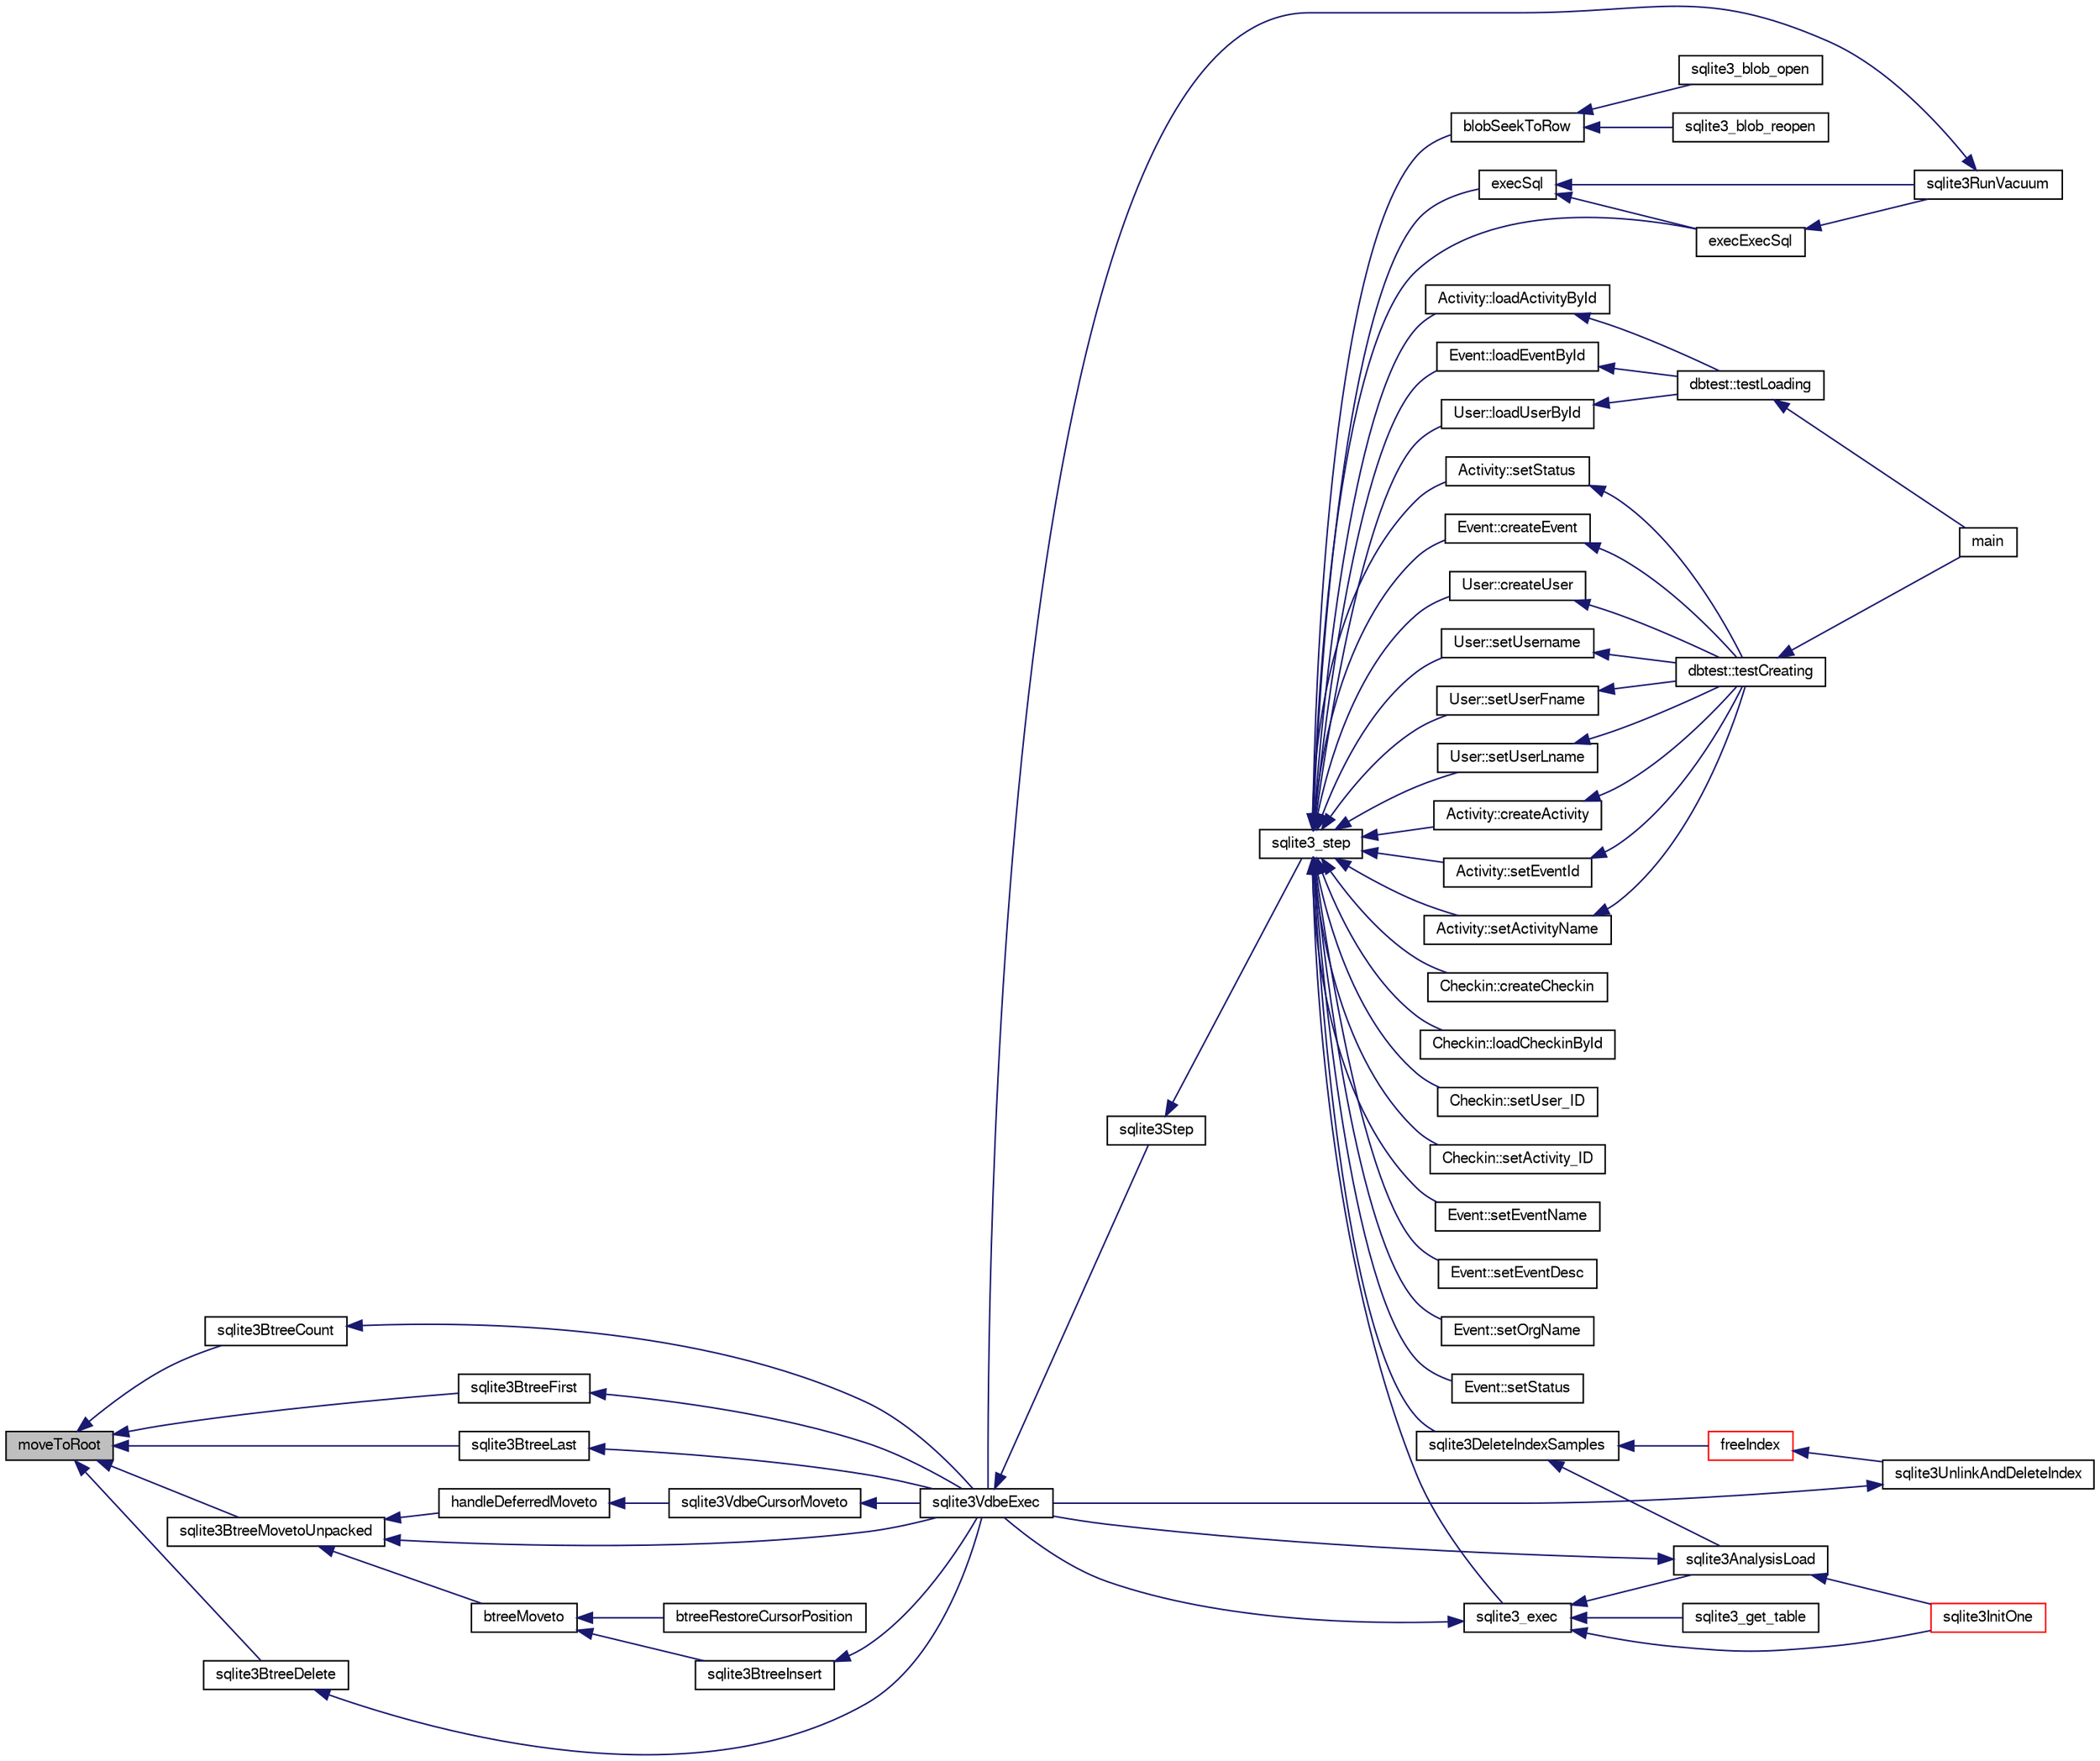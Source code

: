 digraph "moveToRoot"
{
  edge [fontname="FreeSans",fontsize="10",labelfontname="FreeSans",labelfontsize="10"];
  node [fontname="FreeSans",fontsize="10",shape=record];
  rankdir="LR";
  Node172456 [label="moveToRoot",height=0.2,width=0.4,color="black", fillcolor="grey75", style="filled", fontcolor="black"];
  Node172456 -> Node172457 [dir="back",color="midnightblue",fontsize="10",style="solid",fontname="FreeSans"];
  Node172457 [label="sqlite3BtreeFirst",height=0.2,width=0.4,color="black", fillcolor="white", style="filled",URL="$sqlite3_8c.html#a1e6ef22f77a31436c5918e4b05403093"];
  Node172457 -> Node172458 [dir="back",color="midnightblue",fontsize="10",style="solid",fontname="FreeSans"];
  Node172458 [label="sqlite3VdbeExec",height=0.2,width=0.4,color="black", fillcolor="white", style="filled",URL="$sqlite3_8c.html#a8ce40a614bdc56719c4d642b1e4dfb21"];
  Node172458 -> Node172459 [dir="back",color="midnightblue",fontsize="10",style="solid",fontname="FreeSans"];
  Node172459 [label="sqlite3Step",height=0.2,width=0.4,color="black", fillcolor="white", style="filled",URL="$sqlite3_8c.html#a3f2872e873e2758a4beedad1d5113554"];
  Node172459 -> Node172460 [dir="back",color="midnightblue",fontsize="10",style="solid",fontname="FreeSans"];
  Node172460 [label="sqlite3_step",height=0.2,width=0.4,color="black", fillcolor="white", style="filled",URL="$sqlite3_8h.html#ac1e491ce36b7471eb28387f7d3c74334"];
  Node172460 -> Node172461 [dir="back",color="midnightblue",fontsize="10",style="solid",fontname="FreeSans"];
  Node172461 [label="Activity::createActivity",height=0.2,width=0.4,color="black", fillcolor="white", style="filled",URL="$classActivity.html#a813cc5e52c14ab49b39014c134e3425b"];
  Node172461 -> Node172462 [dir="back",color="midnightblue",fontsize="10",style="solid",fontname="FreeSans"];
  Node172462 [label="dbtest::testCreating",height=0.2,width=0.4,color="black", fillcolor="white", style="filled",URL="$classdbtest.html#a8193e88a7df657069c8a6bd09c8243b7"];
  Node172462 -> Node172463 [dir="back",color="midnightblue",fontsize="10",style="solid",fontname="FreeSans"];
  Node172463 [label="main",height=0.2,width=0.4,color="black", fillcolor="white", style="filled",URL="$test_8cpp.html#ae66f6b31b5ad750f1fe042a706a4e3d4"];
  Node172460 -> Node172464 [dir="back",color="midnightblue",fontsize="10",style="solid",fontname="FreeSans"];
  Node172464 [label="Activity::loadActivityById",height=0.2,width=0.4,color="black", fillcolor="white", style="filled",URL="$classActivity.html#abe4ffb4f08a47212ebf9013259d9e7fd"];
  Node172464 -> Node172465 [dir="back",color="midnightblue",fontsize="10",style="solid",fontname="FreeSans"];
  Node172465 [label="dbtest::testLoading",height=0.2,width=0.4,color="black", fillcolor="white", style="filled",URL="$classdbtest.html#a6f98d82a2c8e2b9040848763504ddae1"];
  Node172465 -> Node172463 [dir="back",color="midnightblue",fontsize="10",style="solid",fontname="FreeSans"];
  Node172460 -> Node172466 [dir="back",color="midnightblue",fontsize="10",style="solid",fontname="FreeSans"];
  Node172466 [label="Activity::setEventId",height=0.2,width=0.4,color="black", fillcolor="white", style="filled",URL="$classActivity.html#adb1d0fd0d08f473e068f0a4086bfa9ca"];
  Node172466 -> Node172462 [dir="back",color="midnightblue",fontsize="10",style="solid",fontname="FreeSans"];
  Node172460 -> Node172467 [dir="back",color="midnightblue",fontsize="10",style="solid",fontname="FreeSans"];
  Node172467 [label="Activity::setActivityName",height=0.2,width=0.4,color="black", fillcolor="white", style="filled",URL="$classActivity.html#a62dc3737b33915a36086f9dd26d16a81"];
  Node172467 -> Node172462 [dir="back",color="midnightblue",fontsize="10",style="solid",fontname="FreeSans"];
  Node172460 -> Node172468 [dir="back",color="midnightblue",fontsize="10",style="solid",fontname="FreeSans"];
  Node172468 [label="Activity::setStatus",height=0.2,width=0.4,color="black", fillcolor="white", style="filled",URL="$classActivity.html#af618135a7738f4d2a7ee147a8ef912ea"];
  Node172468 -> Node172462 [dir="back",color="midnightblue",fontsize="10",style="solid",fontname="FreeSans"];
  Node172460 -> Node172469 [dir="back",color="midnightblue",fontsize="10",style="solid",fontname="FreeSans"];
  Node172469 [label="Checkin::createCheckin",height=0.2,width=0.4,color="black", fillcolor="white", style="filled",URL="$classCheckin.html#a4e40acdf7fff0e607f6de4f24f3a163c"];
  Node172460 -> Node172470 [dir="back",color="midnightblue",fontsize="10",style="solid",fontname="FreeSans"];
  Node172470 [label="Checkin::loadCheckinById",height=0.2,width=0.4,color="black", fillcolor="white", style="filled",URL="$classCheckin.html#a3461f70ea6c68475225f2a07f78a21e0"];
  Node172460 -> Node172471 [dir="back",color="midnightblue",fontsize="10",style="solid",fontname="FreeSans"];
  Node172471 [label="Checkin::setUser_ID",height=0.2,width=0.4,color="black", fillcolor="white", style="filled",URL="$classCheckin.html#a76ab640f4f912876dbebf183db5359c6"];
  Node172460 -> Node172472 [dir="back",color="midnightblue",fontsize="10",style="solid",fontname="FreeSans"];
  Node172472 [label="Checkin::setActivity_ID",height=0.2,width=0.4,color="black", fillcolor="white", style="filled",URL="$classCheckin.html#ab2ff3ec2604ec73a42af25874a00b232"];
  Node172460 -> Node172473 [dir="back",color="midnightblue",fontsize="10",style="solid",fontname="FreeSans"];
  Node172473 [label="Event::createEvent",height=0.2,width=0.4,color="black", fillcolor="white", style="filled",URL="$classEvent.html#a77adb9f4a46ffb32c2d931f0691f5903"];
  Node172473 -> Node172462 [dir="back",color="midnightblue",fontsize="10",style="solid",fontname="FreeSans"];
  Node172460 -> Node172474 [dir="back",color="midnightblue",fontsize="10",style="solid",fontname="FreeSans"];
  Node172474 [label="Event::loadEventById",height=0.2,width=0.4,color="black", fillcolor="white", style="filled",URL="$classEvent.html#afa66cea33f722dbeecb69cc98fdea055"];
  Node172474 -> Node172465 [dir="back",color="midnightblue",fontsize="10",style="solid",fontname="FreeSans"];
  Node172460 -> Node172475 [dir="back",color="midnightblue",fontsize="10",style="solid",fontname="FreeSans"];
  Node172475 [label="Event::setEventName",height=0.2,width=0.4,color="black", fillcolor="white", style="filled",URL="$classEvent.html#a10596b6ca077df05184e30d62b08729d"];
  Node172460 -> Node172476 [dir="back",color="midnightblue",fontsize="10",style="solid",fontname="FreeSans"];
  Node172476 [label="Event::setEventDesc",height=0.2,width=0.4,color="black", fillcolor="white", style="filled",URL="$classEvent.html#ae36b8377dcae792f1c5c4726024c981b"];
  Node172460 -> Node172477 [dir="back",color="midnightblue",fontsize="10",style="solid",fontname="FreeSans"];
  Node172477 [label="Event::setOrgName",height=0.2,width=0.4,color="black", fillcolor="white", style="filled",URL="$classEvent.html#a19aac0f776bd764563a54977656cf680"];
  Node172460 -> Node172478 [dir="back",color="midnightblue",fontsize="10",style="solid",fontname="FreeSans"];
  Node172478 [label="Event::setStatus",height=0.2,width=0.4,color="black", fillcolor="white", style="filled",URL="$classEvent.html#ab0a6b9285af0f4172eb841e2b80f8972"];
  Node172460 -> Node172479 [dir="back",color="midnightblue",fontsize="10",style="solid",fontname="FreeSans"];
  Node172479 [label="blobSeekToRow",height=0.2,width=0.4,color="black", fillcolor="white", style="filled",URL="$sqlite3_8c.html#afff57e13332b98c8a44a7cebe38962ab"];
  Node172479 -> Node172480 [dir="back",color="midnightblue",fontsize="10",style="solid",fontname="FreeSans"];
  Node172480 [label="sqlite3_blob_open",height=0.2,width=0.4,color="black", fillcolor="white", style="filled",URL="$sqlite3_8h.html#adb8ad839a5bdd62a43785132bc7dd518"];
  Node172479 -> Node172481 [dir="back",color="midnightblue",fontsize="10",style="solid",fontname="FreeSans"];
  Node172481 [label="sqlite3_blob_reopen",height=0.2,width=0.4,color="black", fillcolor="white", style="filled",URL="$sqlite3_8h.html#abc77c24fdc0150138490359a94360f7e"];
  Node172460 -> Node172482 [dir="back",color="midnightblue",fontsize="10",style="solid",fontname="FreeSans"];
  Node172482 [label="sqlite3DeleteIndexSamples",height=0.2,width=0.4,color="black", fillcolor="white", style="filled",URL="$sqlite3_8c.html#aaeda0302fbf61397ec009f65bed047ef"];
  Node172482 -> Node172483 [dir="back",color="midnightblue",fontsize="10",style="solid",fontname="FreeSans"];
  Node172483 [label="sqlite3AnalysisLoad",height=0.2,width=0.4,color="black", fillcolor="white", style="filled",URL="$sqlite3_8c.html#a48a2301c27e1d3d68708b9b8761b5a01"];
  Node172483 -> Node172458 [dir="back",color="midnightblue",fontsize="10",style="solid",fontname="FreeSans"];
  Node172483 -> Node172484 [dir="back",color="midnightblue",fontsize="10",style="solid",fontname="FreeSans"];
  Node172484 [label="sqlite3InitOne",height=0.2,width=0.4,color="red", fillcolor="white", style="filled",URL="$sqlite3_8c.html#ac4318b25df65269906b0379251fe9b85"];
  Node172482 -> Node172585 [dir="back",color="midnightblue",fontsize="10",style="solid",fontname="FreeSans"];
  Node172585 [label="freeIndex",height=0.2,width=0.4,color="red", fillcolor="white", style="filled",URL="$sqlite3_8c.html#a00907c99c18d5bcb9d0b38c077146c31"];
  Node172585 -> Node172586 [dir="back",color="midnightblue",fontsize="10",style="solid",fontname="FreeSans"];
  Node172586 [label="sqlite3UnlinkAndDeleteIndex",height=0.2,width=0.4,color="black", fillcolor="white", style="filled",URL="$sqlite3_8c.html#a889f2dcb438c56db37a6d61e9f25e244"];
  Node172586 -> Node172458 [dir="back",color="midnightblue",fontsize="10",style="solid",fontname="FreeSans"];
  Node172460 -> Node172651 [dir="back",color="midnightblue",fontsize="10",style="solid",fontname="FreeSans"];
  Node172651 [label="sqlite3_exec",height=0.2,width=0.4,color="black", fillcolor="white", style="filled",URL="$sqlite3_8h.html#a97487ec8150e0bcc8fa392ab8f0e24db"];
  Node172651 -> Node172458 [dir="back",color="midnightblue",fontsize="10",style="solid",fontname="FreeSans"];
  Node172651 -> Node172483 [dir="back",color="midnightblue",fontsize="10",style="solid",fontname="FreeSans"];
  Node172651 -> Node172484 [dir="back",color="midnightblue",fontsize="10",style="solid",fontname="FreeSans"];
  Node172651 -> Node172652 [dir="back",color="midnightblue",fontsize="10",style="solid",fontname="FreeSans"];
  Node172652 [label="sqlite3_get_table",height=0.2,width=0.4,color="black", fillcolor="white", style="filled",URL="$sqlite3_8h.html#a5effeac4e12df57beaa35c5be1f61579"];
  Node172460 -> Node172642 [dir="back",color="midnightblue",fontsize="10",style="solid",fontname="FreeSans"];
  Node172642 [label="execSql",height=0.2,width=0.4,color="black", fillcolor="white", style="filled",URL="$sqlite3_8c.html#a7d16651b98a110662f4c265eff0246cb"];
  Node172642 -> Node172643 [dir="back",color="midnightblue",fontsize="10",style="solid",fontname="FreeSans"];
  Node172643 [label="execExecSql",height=0.2,width=0.4,color="black", fillcolor="white", style="filled",URL="$sqlite3_8c.html#ac1be09a6c047f21133d16378d301e0d4"];
  Node172643 -> Node172644 [dir="back",color="midnightblue",fontsize="10",style="solid",fontname="FreeSans"];
  Node172644 [label="sqlite3RunVacuum",height=0.2,width=0.4,color="black", fillcolor="white", style="filled",URL="$sqlite3_8c.html#a5e83ddc7b3e7e8e79ad5d1fc92de1d2f"];
  Node172644 -> Node172458 [dir="back",color="midnightblue",fontsize="10",style="solid",fontname="FreeSans"];
  Node172642 -> Node172644 [dir="back",color="midnightblue",fontsize="10",style="solid",fontname="FreeSans"];
  Node172460 -> Node172643 [dir="back",color="midnightblue",fontsize="10",style="solid",fontname="FreeSans"];
  Node172460 -> Node172645 [dir="back",color="midnightblue",fontsize="10",style="solid",fontname="FreeSans"];
  Node172645 [label="User::createUser",height=0.2,width=0.4,color="black", fillcolor="white", style="filled",URL="$classUser.html#a22ed673939e8cc0a136130b809bba513"];
  Node172645 -> Node172462 [dir="back",color="midnightblue",fontsize="10",style="solid",fontname="FreeSans"];
  Node172460 -> Node172646 [dir="back",color="midnightblue",fontsize="10",style="solid",fontname="FreeSans"];
  Node172646 [label="User::loadUserById",height=0.2,width=0.4,color="black", fillcolor="white", style="filled",URL="$classUser.html#a863377665b7fb83c5547dcf9727f5092"];
  Node172646 -> Node172465 [dir="back",color="midnightblue",fontsize="10",style="solid",fontname="FreeSans"];
  Node172460 -> Node172647 [dir="back",color="midnightblue",fontsize="10",style="solid",fontname="FreeSans"];
  Node172647 [label="User::setUsername",height=0.2,width=0.4,color="black", fillcolor="white", style="filled",URL="$classUser.html#aa0497022a136cb78de785b0a39ae60b1"];
  Node172647 -> Node172462 [dir="back",color="midnightblue",fontsize="10",style="solid",fontname="FreeSans"];
  Node172460 -> Node172648 [dir="back",color="midnightblue",fontsize="10",style="solid",fontname="FreeSans"];
  Node172648 [label="User::setUserFname",height=0.2,width=0.4,color="black", fillcolor="white", style="filled",URL="$classUser.html#a72657eb55cd0ca437b4841a43f19912f"];
  Node172648 -> Node172462 [dir="back",color="midnightblue",fontsize="10",style="solid",fontname="FreeSans"];
  Node172460 -> Node172649 [dir="back",color="midnightblue",fontsize="10",style="solid",fontname="FreeSans"];
  Node172649 [label="User::setUserLname",height=0.2,width=0.4,color="black", fillcolor="white", style="filled",URL="$classUser.html#aa25973387e5afe1aa6f60dd6545e33b5"];
  Node172649 -> Node172462 [dir="back",color="midnightblue",fontsize="10",style="solid",fontname="FreeSans"];
  Node172456 -> Node172719 [dir="back",color="midnightblue",fontsize="10",style="solid",fontname="FreeSans"];
  Node172719 [label="sqlite3BtreeLast",height=0.2,width=0.4,color="black", fillcolor="white", style="filled",URL="$sqlite3_8c.html#a2ce629e6262037373b2dc2e3caf474c0"];
  Node172719 -> Node172458 [dir="back",color="midnightblue",fontsize="10",style="solid",fontname="FreeSans"];
  Node172456 -> Node172720 [dir="back",color="midnightblue",fontsize="10",style="solid",fontname="FreeSans"];
  Node172720 [label="sqlite3BtreeMovetoUnpacked",height=0.2,width=0.4,color="black", fillcolor="white", style="filled",URL="$sqlite3_8c.html#a6d0b5aed55d5e85a0a6bfcae169fe579"];
  Node172720 -> Node172721 [dir="back",color="midnightblue",fontsize="10",style="solid",fontname="FreeSans"];
  Node172721 [label="btreeMoveto",height=0.2,width=0.4,color="black", fillcolor="white", style="filled",URL="$sqlite3_8c.html#a13481d732f5bb516f599d16a428034c4"];
  Node172721 -> Node172722 [dir="back",color="midnightblue",fontsize="10",style="solid",fontname="FreeSans"];
  Node172722 [label="btreeRestoreCursorPosition",height=0.2,width=0.4,color="black", fillcolor="white", style="filled",URL="$sqlite3_8c.html#ac3fe093bc4fe5a20ac5d5cabf99e119a"];
  Node172721 -> Node172723 [dir="back",color="midnightblue",fontsize="10",style="solid",fontname="FreeSans"];
  Node172723 [label="sqlite3BtreeInsert",height=0.2,width=0.4,color="black", fillcolor="white", style="filled",URL="$sqlite3_8c.html#aa6c6b68ed28d38984e5fa329794d7f02"];
  Node172723 -> Node172458 [dir="back",color="midnightblue",fontsize="10",style="solid",fontname="FreeSans"];
  Node172720 -> Node172724 [dir="back",color="midnightblue",fontsize="10",style="solid",fontname="FreeSans"];
  Node172724 [label="handleDeferredMoveto",height=0.2,width=0.4,color="black", fillcolor="white", style="filled",URL="$sqlite3_8c.html#a30223c4bd215cdaa5f3bc6cbe6773577"];
  Node172724 -> Node172725 [dir="back",color="midnightblue",fontsize="10",style="solid",fontname="FreeSans"];
  Node172725 [label="sqlite3VdbeCursorMoveto",height=0.2,width=0.4,color="black", fillcolor="white", style="filled",URL="$sqlite3_8c.html#abee4b21fc4d7c45b2a477599de6a97e5"];
  Node172725 -> Node172458 [dir="back",color="midnightblue",fontsize="10",style="solid",fontname="FreeSans"];
  Node172720 -> Node172458 [dir="back",color="midnightblue",fontsize="10",style="solid",fontname="FreeSans"];
  Node172456 -> Node172726 [dir="back",color="midnightblue",fontsize="10",style="solid",fontname="FreeSans"];
  Node172726 [label="sqlite3BtreeDelete",height=0.2,width=0.4,color="black", fillcolor="white", style="filled",URL="$sqlite3_8c.html#a65c40cd7ec987dbd25392a180f388fe7"];
  Node172726 -> Node172458 [dir="back",color="midnightblue",fontsize="10",style="solid",fontname="FreeSans"];
  Node172456 -> Node172727 [dir="back",color="midnightblue",fontsize="10",style="solid",fontname="FreeSans"];
  Node172727 [label="sqlite3BtreeCount",height=0.2,width=0.4,color="black", fillcolor="white", style="filled",URL="$sqlite3_8c.html#ab162651b72ea609cf8e8fcd3d3320517"];
  Node172727 -> Node172458 [dir="back",color="midnightblue",fontsize="10",style="solid",fontname="FreeSans"];
}
